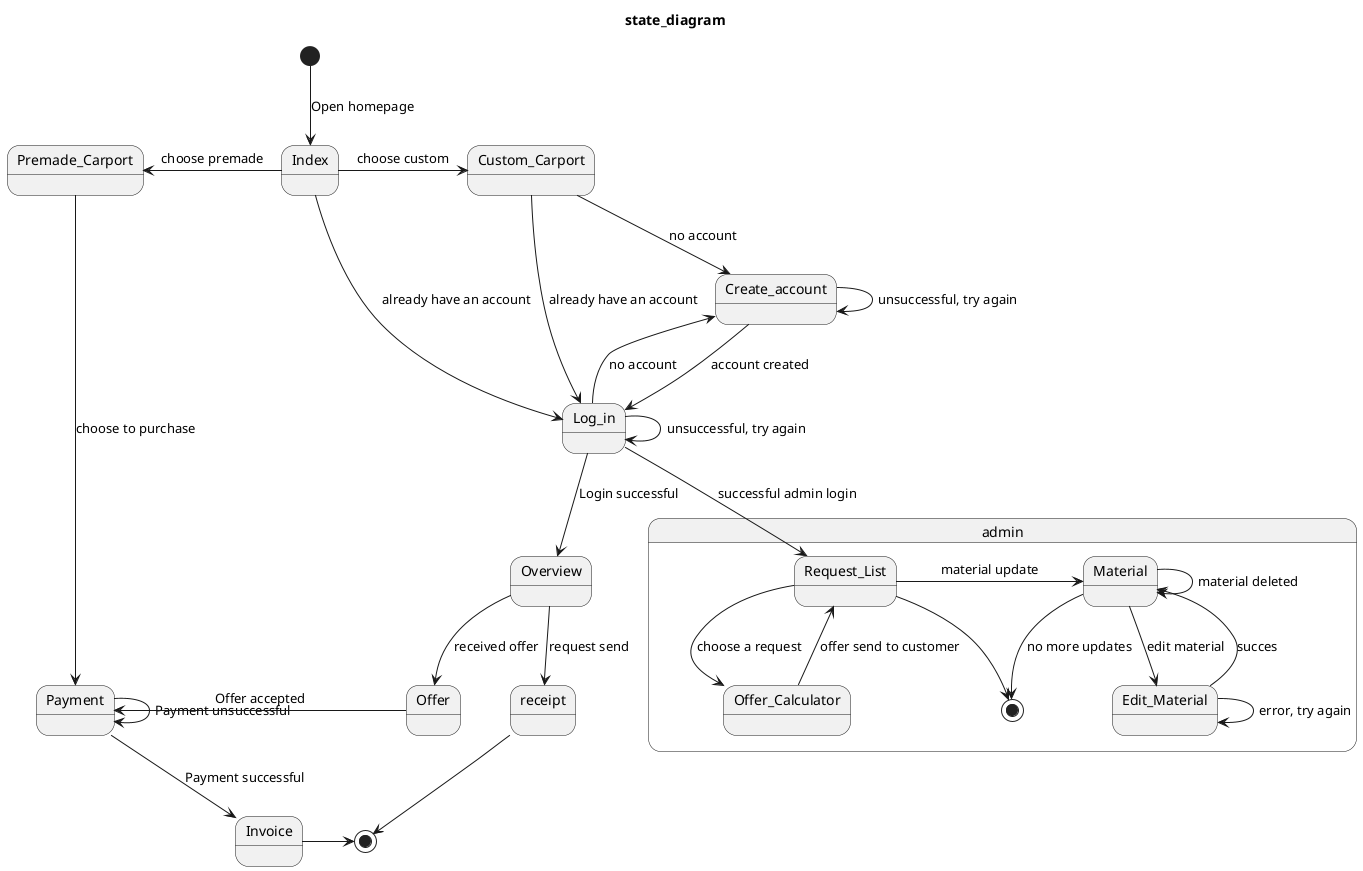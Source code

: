 @startuml

Title state_diagram

[*] --> Index: Open homepage
Index -left-> Premade_Carport: choose premade
Premade_Carport --> Payment: choose to purchase
Payment --> Invoice: Payment successful
Payment --> Payment: Payment unsuccessful
Invoice -> [*]


Index -right-> Custom_Carport: choose custom
Custom_Carport --> Create_account: no account
Custom_Carport --> Log_in: already have an account

Create_account --> Create_account: unsuccessful, try again
Create_account --> Log_in: account created
Log_in --> Overview: Login successful
Log_in --> Log_in: unsuccessful, try again
Log_in --> Create_account: no account
Overview --> Offer: received offer
Offer -> Payment: Offer accepted
Overview --> receipt: request send
receipt --> [*]


Index --> Log_in: already have an account

state admin {
Log_in --> Request_List: successful admin login
Request_List -right-> Material: material update
Request_List --> Offer_Calculator: choose a request
Material --> Edit_Material: edit material
Edit_Material --> Material: succes
Edit_Material--> Edit_Material: error, try again
Material --> [*]: no more updates
Material --> Material: material deleted
Offer_Calculator --> Request_List: offer send to customer
Request_List --> [*]
}

@enduml